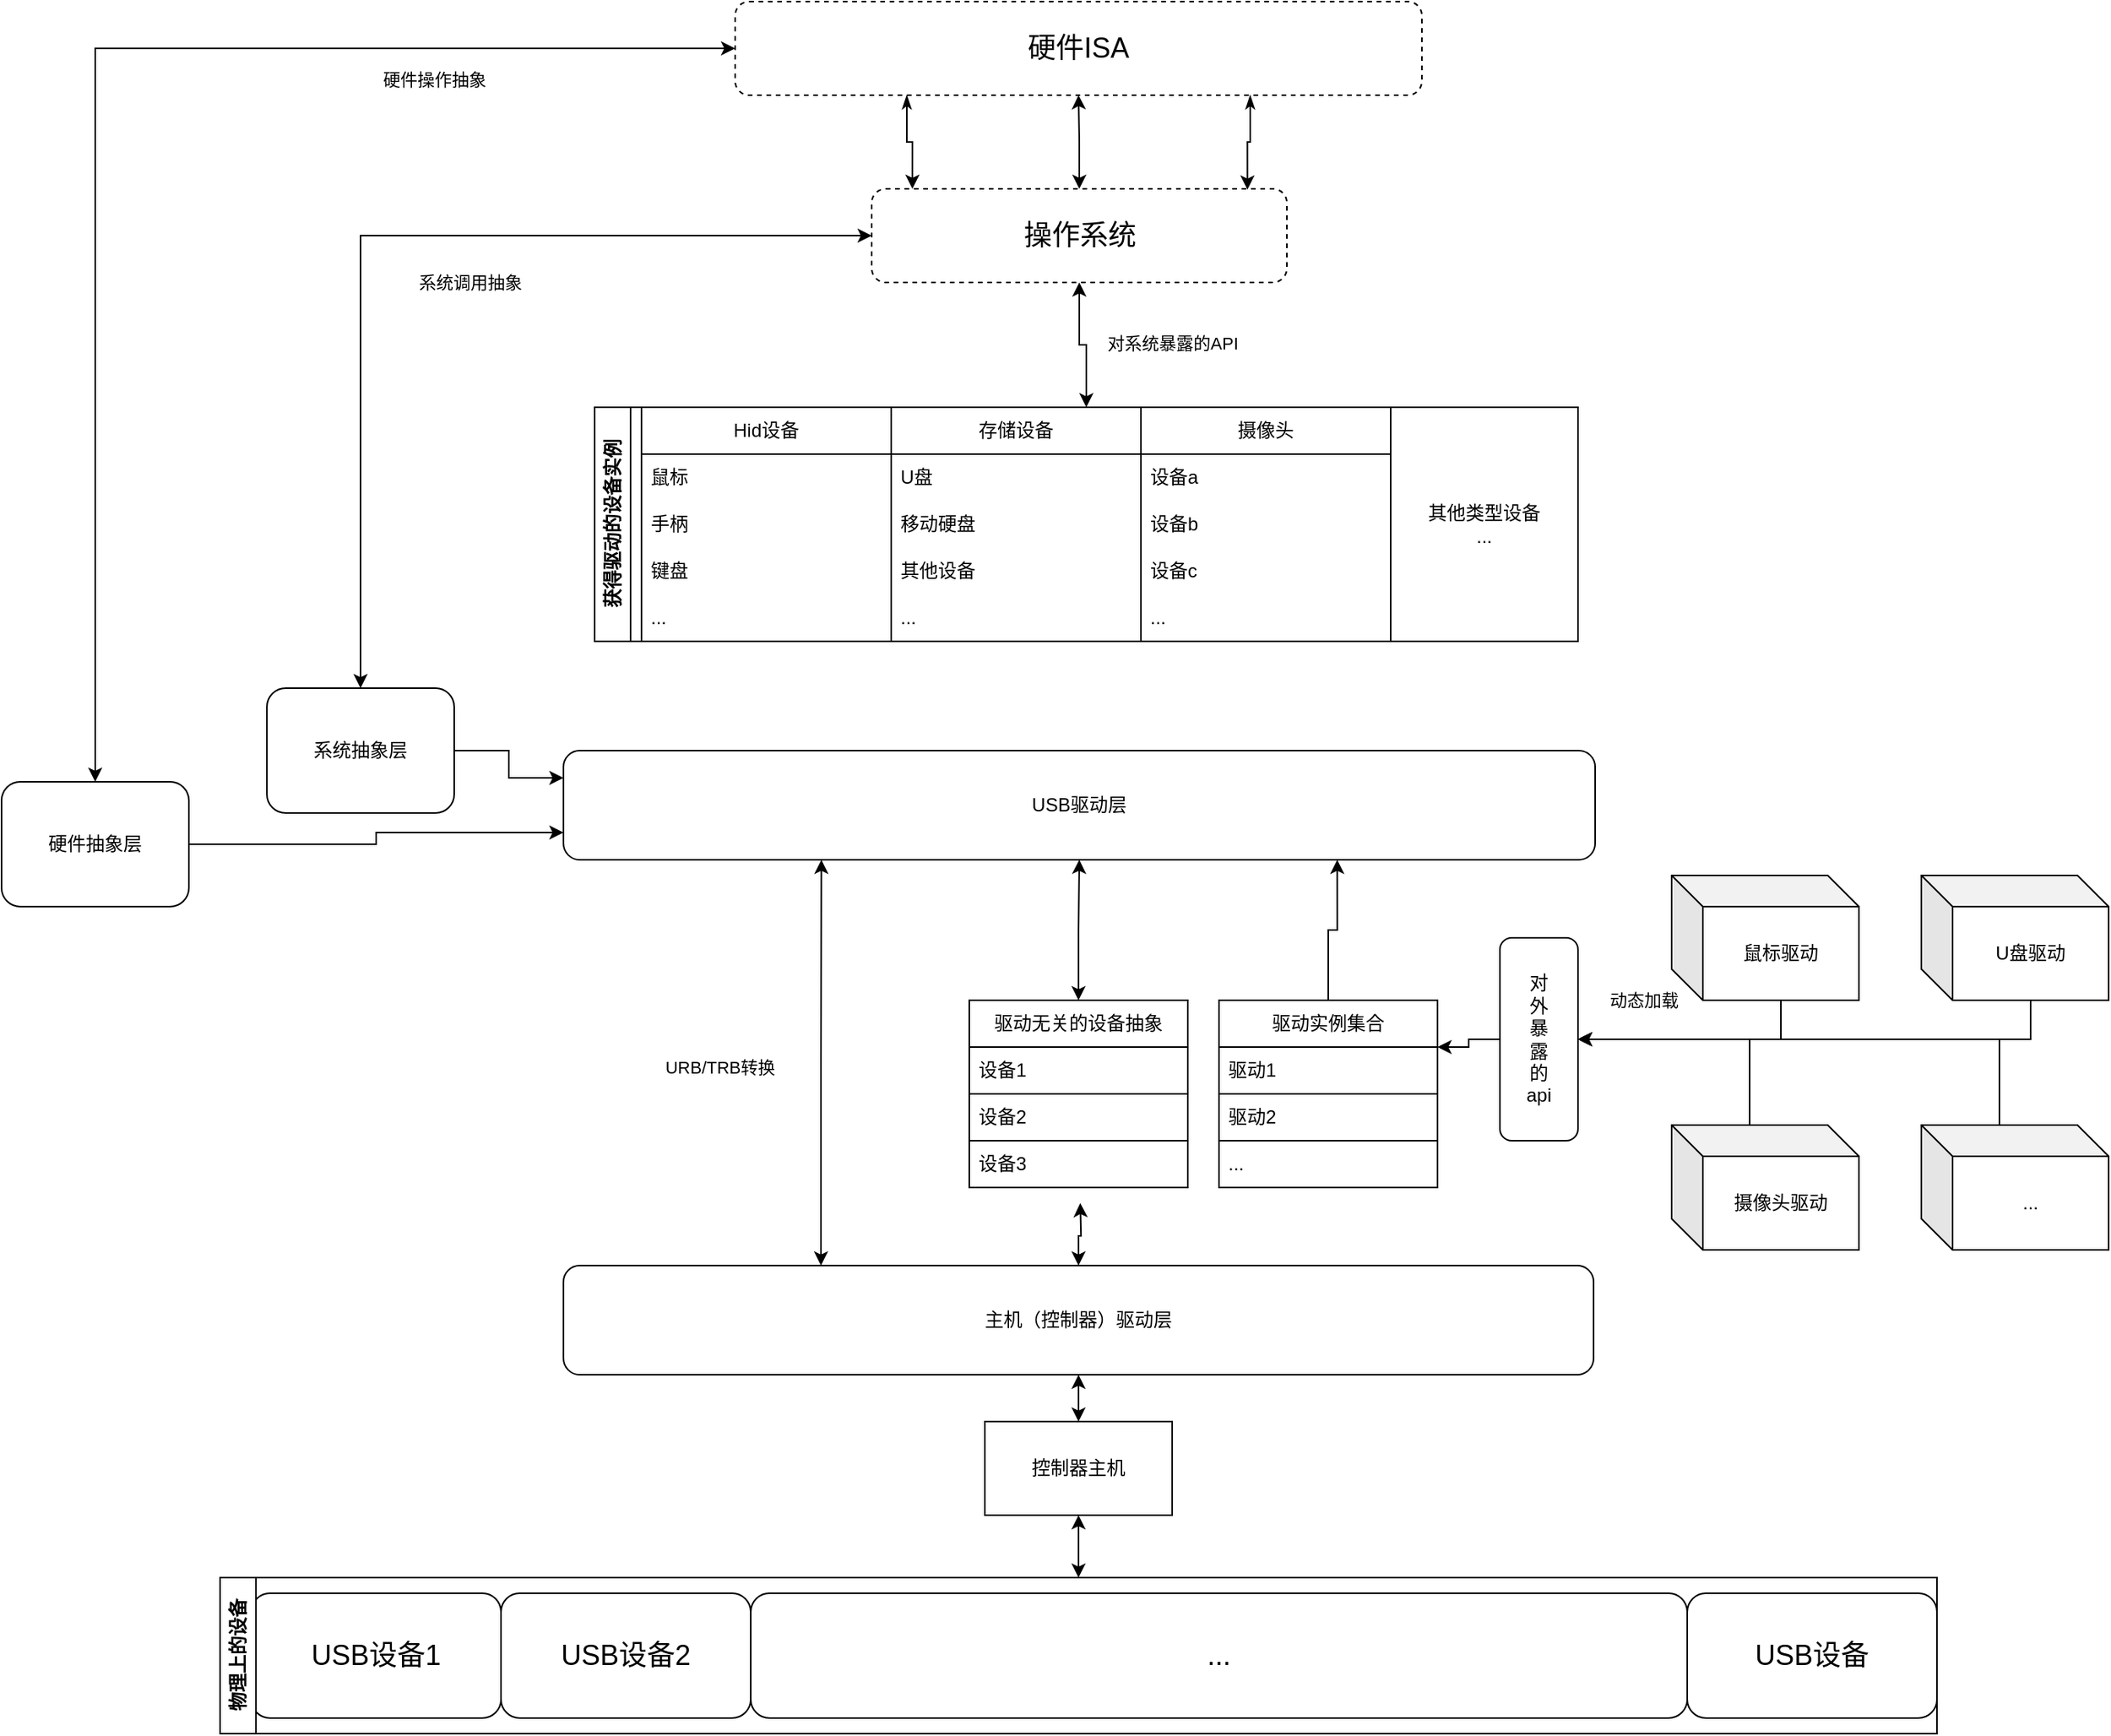 <mxfile version="24.7.1" type="github">
  <diagram name="第 1 页" id="4xeG-ASjtE01gqBWx2Hc">
    <mxGraphModel dx="1466" dy="5512" grid="1" gridSize="10" guides="1" tooltips="1" connect="1" arrows="1" fold="1" page="1" pageScale="1" pageWidth="3300" pageHeight="4681" math="0" shadow="0">
      <root>
        <mxCell id="0" />
        <mxCell id="1" parent="0" />
        <mxCell id="SofYbIExT5qBE5t5EB93-19" style="edgeStyle=orthogonalEdgeStyle;rounded=0;orthogonalLoop=1;jettySize=auto;html=1;entryX=0.5;entryY=1;entryDx=0;entryDy=0;startArrow=classic;startFill=1;" parent="1" source="SofYbIExT5qBE5t5EB93-4" target="SofYbIExT5qBE5t5EB93-15" edge="1">
          <mxGeometry relative="1" as="geometry" />
        </mxCell>
        <mxCell id="SofYbIExT5qBE5t5EB93-4" value="&lt;font style=&quot;font-size: 18px;&quot;&gt;操作系统&lt;/font&gt;" style="rounded=1;whiteSpace=wrap;html=1;dashed=1;" parent="1" vertex="1">
          <mxGeometry x="727.5" y="80" width="266" height="60" as="geometry" />
        </mxCell>
        <mxCell id="SofYbIExT5qBE5t5EB93-15" value="&lt;font style=&quot;font-size: 18px;&quot;&gt;硬件ISA&lt;/font&gt;" style="rounded=1;whiteSpace=wrap;html=1;dashed=1;" parent="1" vertex="1">
          <mxGeometry x="640" y="-40" width="440" height="60" as="geometry" />
        </mxCell>
        <mxCell id="SofYbIExT5qBE5t5EB93-21" style="edgeStyle=orthogonalEdgeStyle;rounded=0;orthogonalLoop=1;jettySize=auto;html=1;exitX=0.25;exitY=1;exitDx=0;exitDy=0;entryX=0.098;entryY=0;entryDx=0;entryDy=0;entryPerimeter=0;startArrow=classicThin;startFill=1;" parent="1" source="SofYbIExT5qBE5t5EB93-15" target="SofYbIExT5qBE5t5EB93-4" edge="1">
          <mxGeometry relative="1" as="geometry" />
        </mxCell>
        <mxCell id="SofYbIExT5qBE5t5EB93-22" style="edgeStyle=orthogonalEdgeStyle;rounded=0;orthogonalLoop=1;jettySize=auto;html=1;exitX=0.75;exitY=1;exitDx=0;exitDy=0;entryX=0.905;entryY=0.008;entryDx=0;entryDy=0;entryPerimeter=0;startArrow=classicThin;startFill=1;" parent="1" source="SofYbIExT5qBE5t5EB93-15" target="SofYbIExT5qBE5t5EB93-4" edge="1">
          <mxGeometry relative="1" as="geometry" />
        </mxCell>
        <mxCell id="RQC1SZQL9GjInuUlFMc3-32" style="edgeStyle=orthogonalEdgeStyle;rounded=0;orthogonalLoop=1;jettySize=auto;html=1;exitX=0.5;exitY=0;exitDx=0;exitDy=0;entryX=0.5;entryY=1;entryDx=0;entryDy=0;startArrow=classic;startFill=1;" edge="1" parent="1" source="RQC1SZQL9GjInuUlFMc3-28" target="SofYbIExT5qBE5t5EB93-4">
          <mxGeometry relative="1" as="geometry" />
        </mxCell>
        <mxCell id="RQC1SZQL9GjInuUlFMc3-43" value="对系统暴露的API" style="edgeLabel;html=1;align=center;verticalAlign=middle;resizable=0;points=[];fontSize=11;" vertex="1" connectable="0" parent="RQC1SZQL9GjInuUlFMc3-32">
          <mxGeometry x="-0.107" relative="1" as="geometry">
            <mxPoint x="55" y="-4" as="offset" />
          </mxGeometry>
        </mxCell>
        <mxCell id="RQC1SZQL9GjInuUlFMc3-28" value="获得驱动的设备实例" style="swimlane;horizontal=0;whiteSpace=wrap;html=1;" vertex="1" parent="1">
          <mxGeometry x="550" y="220" width="630" height="150" as="geometry" />
        </mxCell>
        <mxCell id="RQC1SZQL9GjInuUlFMc3-44" value="Hid设备" style="swimlane;fontStyle=0;childLayout=stackLayout;horizontal=1;startSize=30;horizontalStack=0;resizeParent=1;resizeParentMax=0;resizeLast=0;collapsible=1;marginBottom=0;whiteSpace=wrap;html=1;" vertex="1" parent="RQC1SZQL9GjInuUlFMc3-28">
          <mxGeometry x="30" width="160" height="150" as="geometry">
            <mxRectangle x="30" width="80" height="30" as="alternateBounds" />
          </mxGeometry>
        </mxCell>
        <mxCell id="RQC1SZQL9GjInuUlFMc3-45" value="鼠标" style="text;strokeColor=none;fillColor=none;align=left;verticalAlign=middle;spacingLeft=4;spacingRight=4;overflow=hidden;points=[[0,0.5],[1,0.5]];portConstraint=eastwest;rotatable=0;whiteSpace=wrap;html=1;" vertex="1" parent="RQC1SZQL9GjInuUlFMc3-44">
          <mxGeometry y="30" width="160" height="30" as="geometry" />
        </mxCell>
        <mxCell id="RQC1SZQL9GjInuUlFMc3-46" value="手柄" style="text;strokeColor=none;fillColor=none;align=left;verticalAlign=middle;spacingLeft=4;spacingRight=4;overflow=hidden;points=[[0,0.5],[1,0.5]];portConstraint=eastwest;rotatable=0;whiteSpace=wrap;html=1;" vertex="1" parent="RQC1SZQL9GjInuUlFMc3-44">
          <mxGeometry y="60" width="160" height="30" as="geometry" />
        </mxCell>
        <mxCell id="RQC1SZQL9GjInuUlFMc3-47" value="键盘" style="text;strokeColor=none;fillColor=none;align=left;verticalAlign=middle;spacingLeft=4;spacingRight=4;overflow=hidden;points=[[0,0.5],[1,0.5]];portConstraint=eastwest;rotatable=0;whiteSpace=wrap;html=1;" vertex="1" parent="RQC1SZQL9GjInuUlFMc3-44">
          <mxGeometry y="90" width="160" height="30" as="geometry" />
        </mxCell>
        <mxCell id="RQC1SZQL9GjInuUlFMc3-57" value="..." style="text;strokeColor=none;fillColor=none;align=left;verticalAlign=middle;spacingLeft=4;spacingRight=4;overflow=hidden;points=[[0,0.5],[1,0.5]];portConstraint=eastwest;rotatable=0;whiteSpace=wrap;html=1;" vertex="1" parent="RQC1SZQL9GjInuUlFMc3-44">
          <mxGeometry y="120" width="160" height="30" as="geometry" />
        </mxCell>
        <mxCell id="RQC1SZQL9GjInuUlFMc3-48" value="存储设备" style="swimlane;fontStyle=0;childLayout=stackLayout;horizontal=1;startSize=30;horizontalStack=0;resizeParent=1;resizeParentMax=0;resizeLast=0;collapsible=1;marginBottom=0;whiteSpace=wrap;html=1;" vertex="1" parent="RQC1SZQL9GjInuUlFMc3-28">
          <mxGeometry x="190" width="160" height="150" as="geometry" />
        </mxCell>
        <mxCell id="RQC1SZQL9GjInuUlFMc3-49" value="U盘" style="text;strokeColor=none;fillColor=none;align=left;verticalAlign=middle;spacingLeft=4;spacingRight=4;overflow=hidden;points=[[0,0.5],[1,0.5]];portConstraint=eastwest;rotatable=0;whiteSpace=wrap;html=1;" vertex="1" parent="RQC1SZQL9GjInuUlFMc3-48">
          <mxGeometry y="30" width="160" height="30" as="geometry" />
        </mxCell>
        <mxCell id="RQC1SZQL9GjInuUlFMc3-50" value="移动硬盘" style="text;strokeColor=none;fillColor=none;align=left;verticalAlign=middle;spacingLeft=4;spacingRight=4;overflow=hidden;points=[[0,0.5],[1,0.5]];portConstraint=eastwest;rotatable=0;whiteSpace=wrap;html=1;" vertex="1" parent="RQC1SZQL9GjInuUlFMc3-48">
          <mxGeometry y="60" width="160" height="30" as="geometry" />
        </mxCell>
        <mxCell id="RQC1SZQL9GjInuUlFMc3-51" value="其他设备" style="text;strokeColor=none;fillColor=none;align=left;verticalAlign=middle;spacingLeft=4;spacingRight=4;overflow=hidden;points=[[0,0.5],[1,0.5]];portConstraint=eastwest;rotatable=0;whiteSpace=wrap;html=1;" vertex="1" parent="RQC1SZQL9GjInuUlFMc3-48">
          <mxGeometry y="90" width="160" height="30" as="geometry" />
        </mxCell>
        <mxCell id="RQC1SZQL9GjInuUlFMc3-58" value="..." style="text;strokeColor=none;fillColor=none;align=left;verticalAlign=middle;spacingLeft=4;spacingRight=4;overflow=hidden;points=[[0,0.5],[1,0.5]];portConstraint=eastwest;rotatable=0;whiteSpace=wrap;html=1;" vertex="1" parent="RQC1SZQL9GjInuUlFMc3-48">
          <mxGeometry y="120" width="160" height="30" as="geometry" />
        </mxCell>
        <mxCell id="RQC1SZQL9GjInuUlFMc3-52" value="摄像头" style="swimlane;fontStyle=0;childLayout=stackLayout;horizontal=1;startSize=30;horizontalStack=0;resizeParent=1;resizeParentMax=0;resizeLast=0;collapsible=1;marginBottom=0;whiteSpace=wrap;html=1;" vertex="1" parent="RQC1SZQL9GjInuUlFMc3-28">
          <mxGeometry x="350" width="160" height="150" as="geometry" />
        </mxCell>
        <mxCell id="RQC1SZQL9GjInuUlFMc3-53" value="设备a" style="text;strokeColor=none;fillColor=none;align=left;verticalAlign=middle;spacingLeft=4;spacingRight=4;overflow=hidden;points=[[0,0.5],[1,0.5]];portConstraint=eastwest;rotatable=0;whiteSpace=wrap;html=1;" vertex="1" parent="RQC1SZQL9GjInuUlFMc3-52">
          <mxGeometry y="30" width="160" height="30" as="geometry" />
        </mxCell>
        <mxCell id="RQC1SZQL9GjInuUlFMc3-54" value="设备b" style="text;strokeColor=none;fillColor=none;align=left;verticalAlign=middle;spacingLeft=4;spacingRight=4;overflow=hidden;points=[[0,0.5],[1,0.5]];portConstraint=eastwest;rotatable=0;whiteSpace=wrap;html=1;" vertex="1" parent="RQC1SZQL9GjInuUlFMc3-52">
          <mxGeometry y="60" width="160" height="30" as="geometry" />
        </mxCell>
        <mxCell id="RQC1SZQL9GjInuUlFMc3-55" value="设备c" style="text;strokeColor=none;fillColor=none;align=left;verticalAlign=middle;spacingLeft=4;spacingRight=4;overflow=hidden;points=[[0,0.5],[1,0.5]];portConstraint=eastwest;rotatable=0;whiteSpace=wrap;html=1;" vertex="1" parent="RQC1SZQL9GjInuUlFMc3-52">
          <mxGeometry y="90" width="160" height="30" as="geometry" />
        </mxCell>
        <mxCell id="RQC1SZQL9GjInuUlFMc3-64" value="..." style="text;strokeColor=none;fillColor=none;align=left;verticalAlign=middle;spacingLeft=4;spacingRight=4;overflow=hidden;points=[[0,0.5],[1,0.5]];portConstraint=eastwest;rotatable=0;whiteSpace=wrap;html=1;" vertex="1" parent="RQC1SZQL9GjInuUlFMc3-52">
          <mxGeometry y="120" width="160" height="30" as="geometry" />
        </mxCell>
        <mxCell id="RQC1SZQL9GjInuUlFMc3-56" value="其他类型设备&lt;div&gt;...&lt;/div&gt;" style="rounded=0;whiteSpace=wrap;html=1;" vertex="1" parent="RQC1SZQL9GjInuUlFMc3-28">
          <mxGeometry x="510" width="120" height="150" as="geometry" />
        </mxCell>
        <mxCell id="RQC1SZQL9GjInuUlFMc3-30" value="USB驱动层" style="rounded=1;whiteSpace=wrap;html=1;" vertex="1" parent="1">
          <mxGeometry x="530" y="440" width="661" height="70" as="geometry" />
        </mxCell>
        <mxCell id="RQC1SZQL9GjInuUlFMc3-94" style="edgeStyle=orthogonalEdgeStyle;rounded=0;orthogonalLoop=1;jettySize=auto;html=1;exitX=0.25;exitY=0;exitDx=0;exitDy=0;entryX=0.25;entryY=1;entryDx=0;entryDy=0;startArrow=classic;startFill=1;" edge="1" parent="1" source="RQC1SZQL9GjInuUlFMc3-31" target="RQC1SZQL9GjInuUlFMc3-30">
          <mxGeometry relative="1" as="geometry" />
        </mxCell>
        <mxCell id="RQC1SZQL9GjInuUlFMc3-95" value="URB/TRB转换" style="edgeLabel;html=1;align=center;verticalAlign=middle;resizable=0;points=[];" vertex="1" connectable="0" parent="RQC1SZQL9GjInuUlFMc3-94">
          <mxGeometry x="-0.119" y="7" relative="1" as="geometry">
            <mxPoint x="-58" y="-13" as="offset" />
          </mxGeometry>
        </mxCell>
        <mxCell id="RQC1SZQL9GjInuUlFMc3-105" style="edgeStyle=orthogonalEdgeStyle;rounded=0;orthogonalLoop=1;jettySize=auto;html=1;entryX=0.5;entryY=0;entryDx=0;entryDy=0;startArrow=classic;startFill=1;" edge="1" parent="1" source="RQC1SZQL9GjInuUlFMc3-31" target="RQC1SZQL9GjInuUlFMc3-104">
          <mxGeometry relative="1" as="geometry" />
        </mxCell>
        <mxCell id="RQC1SZQL9GjInuUlFMc3-31" value="主机（控制器）驱动层" style="rounded=1;whiteSpace=wrap;html=1;strokeColor=default;" vertex="1" parent="1">
          <mxGeometry x="530" y="770" width="660" height="70" as="geometry" />
        </mxCell>
        <mxCell id="RQC1SZQL9GjInuUlFMc3-36" style="edgeStyle=orthogonalEdgeStyle;rounded=0;orthogonalLoop=1;jettySize=auto;html=1;exitX=0.5;exitY=0;exitDx=0;exitDy=0;entryX=0;entryY=0.5;entryDx=0;entryDy=0;startArrow=classic;startFill=1;" edge="1" parent="1" source="RQC1SZQL9GjInuUlFMc3-34" target="SofYbIExT5qBE5t5EB93-15">
          <mxGeometry relative="1" as="geometry" />
        </mxCell>
        <mxCell id="RQC1SZQL9GjInuUlFMc3-38" value="硬件操作抽象" style="edgeLabel;html=1;align=center;verticalAlign=middle;resizable=0;points=[];" vertex="1" connectable="0" parent="RQC1SZQL9GjInuUlFMc3-36">
          <mxGeometry x="0.777" y="-2" relative="1" as="geometry">
            <mxPoint x="-95" y="18" as="offset" />
          </mxGeometry>
        </mxCell>
        <mxCell id="RQC1SZQL9GjInuUlFMc3-120" style="edgeStyle=orthogonalEdgeStyle;rounded=0;orthogonalLoop=1;jettySize=auto;html=1;exitX=1;exitY=0.5;exitDx=0;exitDy=0;entryX=0;entryY=0.75;entryDx=0;entryDy=0;" edge="1" parent="1" source="RQC1SZQL9GjInuUlFMc3-34" target="RQC1SZQL9GjInuUlFMc3-30">
          <mxGeometry relative="1" as="geometry" />
        </mxCell>
        <mxCell id="RQC1SZQL9GjInuUlFMc3-34" value="硬件抽象层" style="rounded=1;whiteSpace=wrap;html=1;" vertex="1" parent="1">
          <mxGeometry x="170" y="460" width="120" height="80" as="geometry" />
        </mxCell>
        <mxCell id="RQC1SZQL9GjInuUlFMc3-61" style="edgeStyle=orthogonalEdgeStyle;rounded=0;orthogonalLoop=1;jettySize=auto;html=1;entryX=0;entryY=0.5;entryDx=0;entryDy=0;startArrow=classic;startFill=1;" edge="1" parent="1" source="RQC1SZQL9GjInuUlFMc3-40" target="SofYbIExT5qBE5t5EB93-4">
          <mxGeometry relative="1" as="geometry">
            <Array as="points">
              <mxPoint x="400" y="110" />
            </Array>
          </mxGeometry>
        </mxCell>
        <mxCell id="RQC1SZQL9GjInuUlFMc3-66" value="系统调用抽象" style="edgeLabel;html=1;align=center;verticalAlign=middle;resizable=0;points=[];" vertex="1" connectable="0" parent="RQC1SZQL9GjInuUlFMc3-61">
          <mxGeometry x="0.164" y="-2" relative="1" as="geometry">
            <mxPoint y="28" as="offset" />
          </mxGeometry>
        </mxCell>
        <mxCell id="RQC1SZQL9GjInuUlFMc3-119" style="edgeStyle=orthogonalEdgeStyle;rounded=0;orthogonalLoop=1;jettySize=auto;html=1;exitX=1;exitY=0.5;exitDx=0;exitDy=0;entryX=0;entryY=0.25;entryDx=0;entryDy=0;" edge="1" parent="1" source="RQC1SZQL9GjInuUlFMc3-40" target="RQC1SZQL9GjInuUlFMc3-30">
          <mxGeometry relative="1" as="geometry" />
        </mxCell>
        <mxCell id="RQC1SZQL9GjInuUlFMc3-40" value="系统抽象层" style="rounded=1;whiteSpace=wrap;html=1;" vertex="1" parent="1">
          <mxGeometry x="340" y="400" width="120" height="80" as="geometry" />
        </mxCell>
        <mxCell id="RQC1SZQL9GjInuUlFMc3-99" style="edgeStyle=orthogonalEdgeStyle;rounded=0;orthogonalLoop=1;jettySize=auto;html=1;startArrow=classic;startFill=1;" edge="1" parent="1" target="RQC1SZQL9GjInuUlFMc3-31">
          <mxGeometry relative="1" as="geometry">
            <mxPoint x="861.111" y="730" as="sourcePoint" />
          </mxGeometry>
        </mxCell>
        <mxCell id="RQC1SZQL9GjInuUlFMc3-89" value="驱动无关的设备抽象" style="swimlane;fontStyle=0;childLayout=stackLayout;horizontal=1;startSize=30;horizontalStack=0;resizeParent=1;resizeParentMax=0;resizeLast=0;collapsible=1;marginBottom=0;whiteSpace=wrap;html=1;" vertex="1" parent="1">
          <mxGeometry x="790" y="600" width="140" height="120" as="geometry" />
        </mxCell>
        <mxCell id="RQC1SZQL9GjInuUlFMc3-90" value="设备1" style="text;strokeColor=default;fillColor=none;align=left;verticalAlign=middle;spacingLeft=4;spacingRight=4;overflow=hidden;points=[[0,0.5],[1,0.5]];portConstraint=eastwest;rotatable=0;whiteSpace=wrap;html=1;shadow=0;" vertex="1" parent="RQC1SZQL9GjInuUlFMc3-89">
          <mxGeometry y="30" width="140" height="30" as="geometry" />
        </mxCell>
        <mxCell id="RQC1SZQL9GjInuUlFMc3-91" value="设备2" style="text;strokeColor=default;fillColor=none;align=left;verticalAlign=middle;spacingLeft=4;spacingRight=4;overflow=hidden;points=[[0,0.5],[1,0.5]];portConstraint=eastwest;rotatable=0;whiteSpace=wrap;html=1;" vertex="1" parent="RQC1SZQL9GjInuUlFMc3-89">
          <mxGeometry y="60" width="140" height="30" as="geometry" />
        </mxCell>
        <mxCell id="RQC1SZQL9GjInuUlFMc3-92" value="设备3" style="text;strokeColor=default;fillColor=none;align=left;verticalAlign=middle;spacingLeft=4;spacingRight=4;overflow=hidden;points=[[0,0.5],[1,0.5]];portConstraint=eastwest;rotatable=0;whiteSpace=wrap;html=1;" vertex="1" parent="RQC1SZQL9GjInuUlFMc3-89">
          <mxGeometry y="90" width="140" height="30" as="geometry" />
        </mxCell>
        <mxCell id="RQC1SZQL9GjInuUlFMc3-101" value="" style="group" vertex="1" connectable="0" parent="1">
          <mxGeometry x="310" y="970" width="1100" height="100" as="geometry" />
        </mxCell>
        <mxCell id="RQC1SZQL9GjInuUlFMc3-1" value="&lt;span style=&quot;font-size: 18px;&quot;&gt;USB&lt;/span&gt;&lt;span style=&quot;font-size: 18px; background-color: initial;&quot;&gt;设备1&lt;/span&gt;" style="rounded=1;whiteSpace=wrap;html=1;" vertex="1" parent="RQC1SZQL9GjInuUlFMc3-101">
          <mxGeometry x="20" y="10" width="160" height="80" as="geometry" />
        </mxCell>
        <mxCell id="RQC1SZQL9GjInuUlFMc3-18" value="&lt;span style=&quot;font-size: 18px;&quot;&gt;USB&lt;/span&gt;&lt;span style=&quot;font-size: 18px; background-color: initial;&quot;&gt;设备2&lt;/span&gt;" style="rounded=1;whiteSpace=wrap;html=1;" vertex="1" parent="RQC1SZQL9GjInuUlFMc3-101">
          <mxGeometry x="180" y="10" width="160" height="80" as="geometry" />
        </mxCell>
        <mxCell id="RQC1SZQL9GjInuUlFMc3-19" value="&lt;span style=&quot;font-size: 18px;&quot;&gt;...&lt;/span&gt;" style="rounded=1;whiteSpace=wrap;html=1;" vertex="1" parent="RQC1SZQL9GjInuUlFMc3-101">
          <mxGeometry x="340" y="10" width="600" height="80" as="geometry" />
        </mxCell>
        <mxCell id="RQC1SZQL9GjInuUlFMc3-23" value="&lt;span style=&quot;font-size: 18px;&quot;&gt;USB&lt;/span&gt;&lt;span style=&quot;font-size: 18px; background-color: initial;&quot;&gt;设备&lt;/span&gt;" style="rounded=1;whiteSpace=wrap;html=1;" vertex="1" parent="RQC1SZQL9GjInuUlFMc3-101">
          <mxGeometry x="940" y="10" width="160" height="80" as="geometry" />
        </mxCell>
        <mxCell id="RQC1SZQL9GjInuUlFMc3-100" value="物理上的设备" style="swimlane;horizontal=0;whiteSpace=wrap;html=1;" vertex="1" parent="RQC1SZQL9GjInuUlFMc3-101">
          <mxGeometry width="1100" height="100" as="geometry" />
        </mxCell>
        <mxCell id="RQC1SZQL9GjInuUlFMc3-106" style="edgeStyle=orthogonalEdgeStyle;rounded=0;orthogonalLoop=1;jettySize=auto;html=1;exitX=0.5;exitY=1;exitDx=0;exitDy=0;entryX=0.5;entryY=0;entryDx=0;entryDy=0;startArrow=classic;startFill=1;" edge="1" parent="1" source="RQC1SZQL9GjInuUlFMc3-104" target="RQC1SZQL9GjInuUlFMc3-100">
          <mxGeometry relative="1" as="geometry" />
        </mxCell>
        <mxCell id="RQC1SZQL9GjInuUlFMc3-104" value="控制器主机" style="rounded=0;whiteSpace=wrap;html=1;" vertex="1" parent="1">
          <mxGeometry x="800" y="870" width="120" height="60" as="geometry" />
        </mxCell>
        <mxCell id="RQC1SZQL9GjInuUlFMc3-128" style="edgeStyle=orthogonalEdgeStyle;rounded=0;orthogonalLoop=1;jettySize=auto;html=1;exitX=0.5;exitY=0;exitDx=0;exitDy=0;entryX=0.5;entryY=1;entryDx=0;entryDy=0;startArrow=classic;startFill=1;" edge="1" parent="1" source="RQC1SZQL9GjInuUlFMc3-89" target="RQC1SZQL9GjInuUlFMc3-30">
          <mxGeometry relative="1" as="geometry">
            <mxPoint x="860" y="540" as="sourcePoint" />
          </mxGeometry>
        </mxCell>
        <mxCell id="RQC1SZQL9GjInuUlFMc3-158" style="edgeStyle=orthogonalEdgeStyle;rounded=0;orthogonalLoop=1;jettySize=auto;html=1;exitX=0;exitY=0.5;exitDx=0;exitDy=0;entryX=1;entryY=0.25;entryDx=0;entryDy=0;" edge="1" parent="1" source="RQC1SZQL9GjInuUlFMc3-131" target="RQC1SZQL9GjInuUlFMc3-151">
          <mxGeometry relative="1" as="geometry" />
        </mxCell>
        <mxCell id="RQC1SZQL9GjInuUlFMc3-131" value="对&lt;div&gt;外&lt;/div&gt;&lt;div&gt;暴&lt;/div&gt;&lt;div&gt;露&lt;/div&gt;&lt;div&gt;的&lt;/div&gt;&lt;div&gt;api&lt;/div&gt;" style="rounded=1;whiteSpace=wrap;html=1;" vertex="1" parent="1">
          <mxGeometry x="1130" y="560" width="50" height="130" as="geometry" />
        </mxCell>
        <mxCell id="RQC1SZQL9GjInuUlFMc3-134" value="鼠标驱动" style="shape=cube;whiteSpace=wrap;html=1;boundedLbl=1;backgroundOutline=1;darkOpacity=0.05;darkOpacity2=0.1;" vertex="1" parent="1">
          <mxGeometry x="1240" y="520" width="120" height="80" as="geometry" />
        </mxCell>
        <mxCell id="RQC1SZQL9GjInuUlFMc3-135" value="U盘驱动" style="shape=cube;whiteSpace=wrap;html=1;boundedLbl=1;backgroundOutline=1;darkOpacity=0.05;darkOpacity2=0.1;" vertex="1" parent="1">
          <mxGeometry x="1400" y="520" width="120" height="80" as="geometry" />
        </mxCell>
        <mxCell id="RQC1SZQL9GjInuUlFMc3-136" value="摄像头驱动" style="shape=cube;whiteSpace=wrap;html=1;boundedLbl=1;backgroundOutline=1;darkOpacity=0.05;darkOpacity2=0.1;" vertex="1" parent="1">
          <mxGeometry x="1240" y="680" width="120" height="80" as="geometry" />
        </mxCell>
        <mxCell id="RQC1SZQL9GjInuUlFMc3-137" value="..." style="shape=cube;whiteSpace=wrap;html=1;boundedLbl=1;backgroundOutline=1;darkOpacity=0.05;darkOpacity2=0.1;" vertex="1" parent="1">
          <mxGeometry x="1400" y="680" width="120" height="80" as="geometry" />
        </mxCell>
        <mxCell id="RQC1SZQL9GjInuUlFMc3-139" style="edgeStyle=orthogonalEdgeStyle;rounded=0;orthogonalLoop=1;jettySize=auto;html=1;exitX=1;exitY=0.5;exitDx=0;exitDy=0;entryX=0;entryY=0;entryDx=70;entryDy=80;entryPerimeter=0;startArrow=classic;startFill=1;endArrow=none;endFill=0;" edge="1" parent="1" source="RQC1SZQL9GjInuUlFMc3-131" target="RQC1SZQL9GjInuUlFMc3-135">
          <mxGeometry relative="1" as="geometry" />
        </mxCell>
        <mxCell id="RQC1SZQL9GjInuUlFMc3-142" style="edgeStyle=orthogonalEdgeStyle;rounded=0;orthogonalLoop=1;jettySize=auto;html=1;exitX=1;exitY=0.5;exitDx=0;exitDy=0;entryX=0;entryY=0;entryDx=50;entryDy=0;entryPerimeter=0;startArrow=classic;startFill=1;endArrow=none;endFill=0;" edge="1" parent="1" source="RQC1SZQL9GjInuUlFMc3-131" target="RQC1SZQL9GjInuUlFMc3-137">
          <mxGeometry relative="1" as="geometry" />
        </mxCell>
        <mxCell id="RQC1SZQL9GjInuUlFMc3-144" style="edgeStyle=orthogonalEdgeStyle;rounded=0;orthogonalLoop=1;jettySize=auto;html=1;exitX=1;exitY=0.5;exitDx=0;exitDy=0;entryX=0;entryY=0;entryDx=50;entryDy=0;entryPerimeter=0;startArrow=classic;startFill=1;endArrow=none;endFill=0;" edge="1" parent="1" source="RQC1SZQL9GjInuUlFMc3-131" target="RQC1SZQL9GjInuUlFMc3-136">
          <mxGeometry relative="1" as="geometry" />
        </mxCell>
        <mxCell id="RQC1SZQL9GjInuUlFMc3-145" style="edgeStyle=orthogonalEdgeStyle;rounded=0;orthogonalLoop=1;jettySize=auto;html=1;exitX=1;exitY=0.5;exitDx=0;exitDy=0;entryX=0;entryY=0;entryDx=70;entryDy=80;entryPerimeter=0;startArrow=classic;startFill=1;endArrow=none;endFill=0;" edge="1" parent="1" source="RQC1SZQL9GjInuUlFMc3-131" target="RQC1SZQL9GjInuUlFMc3-134">
          <mxGeometry relative="1" as="geometry" />
        </mxCell>
        <mxCell id="RQC1SZQL9GjInuUlFMc3-146" value="动态加载" style="edgeLabel;html=1;align=center;verticalAlign=middle;resizable=0;points=[];" vertex="1" connectable="0" parent="RQC1SZQL9GjInuUlFMc3-145">
          <mxGeometry x="-0.26" y="1" relative="1" as="geometry">
            <mxPoint x="-16" y="-24" as="offset" />
          </mxGeometry>
        </mxCell>
        <mxCell id="RQC1SZQL9GjInuUlFMc3-155" style="edgeStyle=orthogonalEdgeStyle;rounded=0;orthogonalLoop=1;jettySize=auto;html=1;exitX=0.5;exitY=0;exitDx=0;exitDy=0;entryX=0.75;entryY=1;entryDx=0;entryDy=0;" edge="1" parent="1" source="RQC1SZQL9GjInuUlFMc3-151" target="RQC1SZQL9GjInuUlFMc3-30">
          <mxGeometry relative="1" as="geometry" />
        </mxCell>
        <mxCell id="RQC1SZQL9GjInuUlFMc3-151" value="驱动实例集合" style="swimlane;fontStyle=0;childLayout=stackLayout;horizontal=1;startSize=30;horizontalStack=0;resizeParent=1;resizeParentMax=0;resizeLast=0;collapsible=1;marginBottom=0;whiteSpace=wrap;html=1;" vertex="1" parent="1">
          <mxGeometry x="950" y="600" width="140" height="120" as="geometry" />
        </mxCell>
        <mxCell id="RQC1SZQL9GjInuUlFMc3-152" value="驱动1" style="text;strokeColor=default;fillColor=none;align=left;verticalAlign=middle;spacingLeft=4;spacingRight=4;overflow=hidden;points=[[0,0.5],[1,0.5]];portConstraint=eastwest;rotatable=0;whiteSpace=wrap;html=1;shadow=0;" vertex="1" parent="RQC1SZQL9GjInuUlFMc3-151">
          <mxGeometry y="30" width="140" height="30" as="geometry" />
        </mxCell>
        <mxCell id="RQC1SZQL9GjInuUlFMc3-153" value="驱动2" style="text;strokeColor=default;fillColor=none;align=left;verticalAlign=middle;spacingLeft=4;spacingRight=4;overflow=hidden;points=[[0,0.5],[1,0.5]];portConstraint=eastwest;rotatable=0;whiteSpace=wrap;html=1;" vertex="1" parent="RQC1SZQL9GjInuUlFMc3-151">
          <mxGeometry y="60" width="140" height="30" as="geometry" />
        </mxCell>
        <mxCell id="RQC1SZQL9GjInuUlFMc3-154" value="..." style="text;strokeColor=default;fillColor=none;align=left;verticalAlign=middle;spacingLeft=4;spacingRight=4;overflow=hidden;points=[[0,0.5],[1,0.5]];portConstraint=eastwest;rotatable=0;whiteSpace=wrap;html=1;" vertex="1" parent="RQC1SZQL9GjInuUlFMc3-151">
          <mxGeometry y="90" width="140" height="30" as="geometry" />
        </mxCell>
      </root>
    </mxGraphModel>
  </diagram>
</mxfile>
